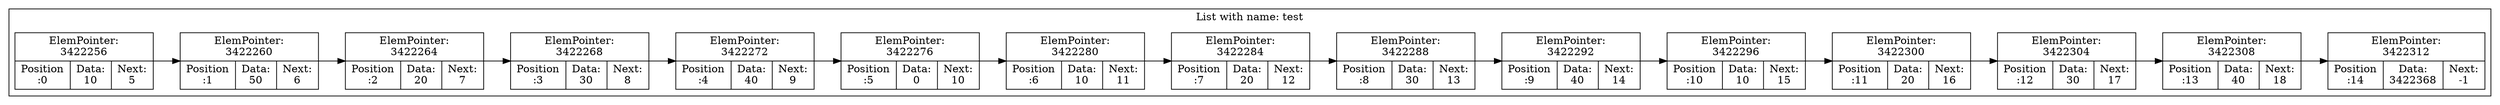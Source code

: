 digraph G{
rankdir=LR;
subgraph clusterlist {
0 [shape=record, label="ElemPointer:\n3422256 | {Position\n:0 | Data:\n10 | Next:\n5}"];
0->1
1 [shape=record, label="ElemPointer:\n3422260 | {Position\n:1 | Data:\n50 | Next:\n6}"];
1->2
2 [shape=record, label="ElemPointer:\n3422264 | {Position\n:2 | Data:\n20 | Next:\n7}"];
2->3
3 [shape=record, label="ElemPointer:\n3422268 | {Position\n:3 | Data:\n30 | Next:\n8}"];
3->4
4 [shape=record, label="ElemPointer:\n3422272 | {Position\n:4 | Data:\n40 | Next:\n9}"];
4->5
5 [shape=record, label="ElemPointer:\n3422276 | {Position\n:5 | Data:\n0 | Next:\n10}"];
5->6
6 [shape=record, label="ElemPointer:\n3422280 | {Position\n:6 | Data:\n10 | Next:\n11}"];
6->7
7 [shape=record, label="ElemPointer:\n3422284 | {Position\n:7 | Data:\n20 | Next:\n12}"];
7->8
8 [shape=record, label="ElemPointer:\n3422288 | {Position\n:8 | Data:\n30 | Next:\n13}"];
8->9
9 [shape=record, label="ElemPointer:\n3422292 | {Position\n:9 | Data:\n40 | Next:\n14}"];
9->10
10 [shape=record, label="ElemPointer:\n3422296 | {Position\n:10 | Data:\n10 | Next:\n15}"];
10->11
11 [shape=record, label="ElemPointer:\n3422300 | {Position\n:11 | Data:\n20 | Next:\n16}"];
11->12
12 [shape=record, label="ElemPointer:\n3422304 | {Position\n:12 | Data:\n30 | Next:\n17}"];
12->13
13 [shape=record, label="ElemPointer:\n3422308 | {Position\n:13 | Data:\n40 | Next:\n18}"];
13->14
14 [shape=record, label="ElemPointer:\n3422312 | {Position\n:14 | Data:\n3422368 | Next:\n-1}"];
label = "List with name: test"}
}
